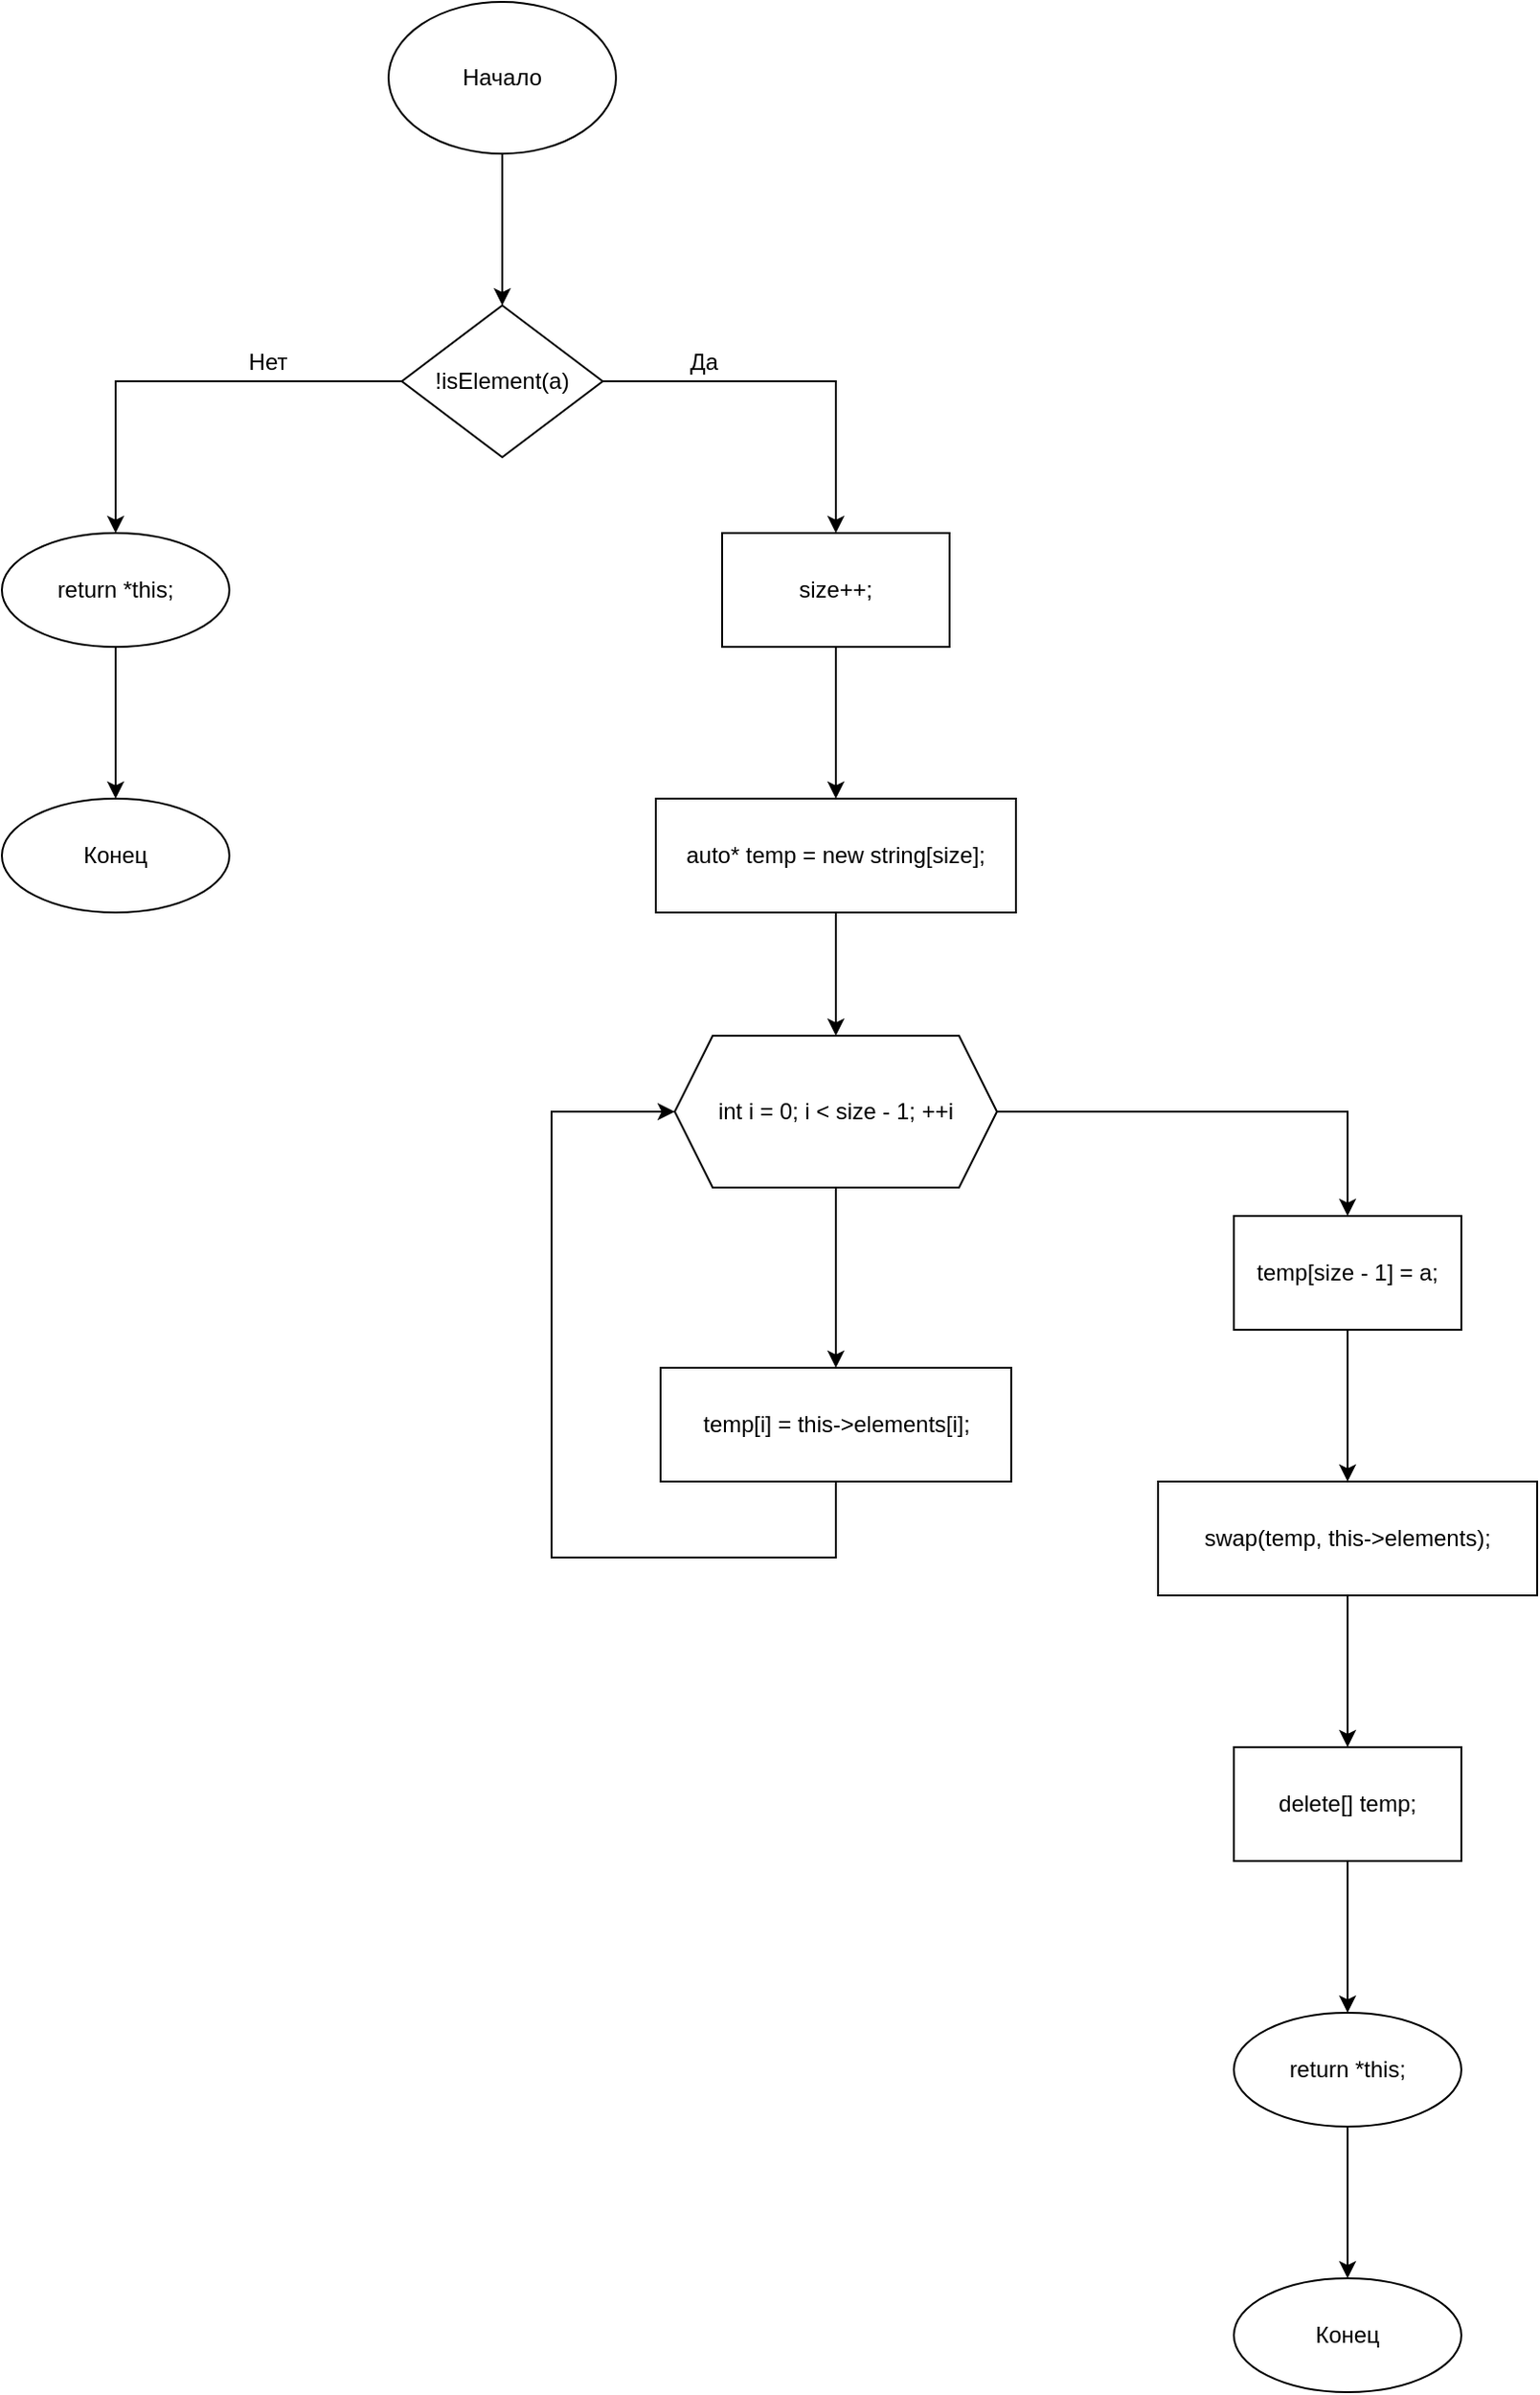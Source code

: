 <mxfile version="16.5.1" type="device"><diagram id="xduprrnxudjXqSpQoClT" name="Страница 1"><mxGraphModel dx="1038" dy="649" grid="1" gridSize="10" guides="1" tooltips="1" connect="1" arrows="1" fold="1" page="1" pageScale="1" pageWidth="827" pageHeight="1169" math="0" shadow="0"><root><mxCell id="0"/><mxCell id="1" parent="0"/><mxCell id="6JFDVIeBdxdqvi3AqvTF-4" value="" style="edgeStyle=orthogonalEdgeStyle;rounded=0;orthogonalLoop=1;jettySize=auto;html=1;" edge="1" parent="1" source="6JFDVIeBdxdqvi3AqvTF-2" target="6JFDVIeBdxdqvi3AqvTF-3"><mxGeometry relative="1" as="geometry"/></mxCell><mxCell id="6JFDVIeBdxdqvi3AqvTF-2" value="Начало" style="ellipse;whiteSpace=wrap;html=1;" vertex="1" parent="1"><mxGeometry x="354" y="40" width="120" height="80" as="geometry"/></mxCell><mxCell id="6JFDVIeBdxdqvi3AqvTF-6" value="" style="edgeStyle=orthogonalEdgeStyle;rounded=0;orthogonalLoop=1;jettySize=auto;html=1;" edge="1" parent="1" source="6JFDVIeBdxdqvi3AqvTF-3" target="6JFDVIeBdxdqvi3AqvTF-5"><mxGeometry relative="1" as="geometry"/></mxCell><mxCell id="6JFDVIeBdxdqvi3AqvTF-10" value="" style="edgeStyle=orthogonalEdgeStyle;rounded=0;orthogonalLoop=1;jettySize=auto;html=1;" edge="1" parent="1" source="6JFDVIeBdxdqvi3AqvTF-3" target="6JFDVIeBdxdqvi3AqvTF-9"><mxGeometry relative="1" as="geometry"/></mxCell><mxCell id="6JFDVIeBdxdqvi3AqvTF-3" value="!isElement(a)" style="rhombus;whiteSpace=wrap;html=1;" vertex="1" parent="1"><mxGeometry x="361" y="200" width="106" height="80" as="geometry"/></mxCell><mxCell id="6JFDVIeBdxdqvi3AqvTF-8" value="" style="edgeStyle=orthogonalEdgeStyle;rounded=0;orthogonalLoop=1;jettySize=auto;html=1;" edge="1" parent="1" source="6JFDVIeBdxdqvi3AqvTF-5" target="6JFDVIeBdxdqvi3AqvTF-7"><mxGeometry relative="1" as="geometry"/></mxCell><mxCell id="6JFDVIeBdxdqvi3AqvTF-5" value="return *this;" style="ellipse;whiteSpace=wrap;html=1;" vertex="1" parent="1"><mxGeometry x="150" y="320" width="120" height="60" as="geometry"/></mxCell><mxCell id="6JFDVIeBdxdqvi3AqvTF-7" value="Конец" style="ellipse;whiteSpace=wrap;html=1;" vertex="1" parent="1"><mxGeometry x="150" y="460" width="120" height="60" as="geometry"/></mxCell><mxCell id="6JFDVIeBdxdqvi3AqvTF-12" value="" style="edgeStyle=orthogonalEdgeStyle;rounded=0;orthogonalLoop=1;jettySize=auto;html=1;" edge="1" parent="1" source="6JFDVIeBdxdqvi3AqvTF-9" target="6JFDVIeBdxdqvi3AqvTF-11"><mxGeometry relative="1" as="geometry"/></mxCell><mxCell id="6JFDVIeBdxdqvi3AqvTF-9" value="size++;" style="whiteSpace=wrap;html=1;" vertex="1" parent="1"><mxGeometry x="530" y="320" width="120" height="60" as="geometry"/></mxCell><mxCell id="6JFDVIeBdxdqvi3AqvTF-14" value="" style="edgeStyle=orthogonalEdgeStyle;rounded=0;orthogonalLoop=1;jettySize=auto;html=1;" edge="1" parent="1" source="6JFDVIeBdxdqvi3AqvTF-11" target="6JFDVIeBdxdqvi3AqvTF-13"><mxGeometry relative="1" as="geometry"/></mxCell><mxCell id="6JFDVIeBdxdqvi3AqvTF-11" value="auto* temp = new string[size];" style="whiteSpace=wrap;html=1;" vertex="1" parent="1"><mxGeometry x="495" y="460" width="190" height="60" as="geometry"/></mxCell><mxCell id="6JFDVIeBdxdqvi3AqvTF-16" value="" style="edgeStyle=orthogonalEdgeStyle;rounded=0;orthogonalLoop=1;jettySize=auto;html=1;" edge="1" parent="1" source="6JFDVIeBdxdqvi3AqvTF-13" target="6JFDVIeBdxdqvi3AqvTF-15"><mxGeometry relative="1" as="geometry"/></mxCell><mxCell id="6JFDVIeBdxdqvi3AqvTF-19" value="" style="edgeStyle=orthogonalEdgeStyle;rounded=0;orthogonalLoop=1;jettySize=auto;html=1;" edge="1" parent="1" source="6JFDVIeBdxdqvi3AqvTF-13" target="6JFDVIeBdxdqvi3AqvTF-18"><mxGeometry relative="1" as="geometry"/></mxCell><mxCell id="6JFDVIeBdxdqvi3AqvTF-13" value="int i = 0; i &lt; size - 1; ++i" style="shape=hexagon;perimeter=hexagonPerimeter2;whiteSpace=wrap;html=1;fixedSize=1;" vertex="1" parent="1"><mxGeometry x="505" y="585" width="170" height="80" as="geometry"/></mxCell><mxCell id="6JFDVIeBdxdqvi3AqvTF-17" style="edgeStyle=orthogonalEdgeStyle;rounded=0;orthogonalLoop=1;jettySize=auto;html=1;entryX=0;entryY=0.5;entryDx=0;entryDy=0;" edge="1" parent="1" source="6JFDVIeBdxdqvi3AqvTF-15" target="6JFDVIeBdxdqvi3AqvTF-13"><mxGeometry relative="1" as="geometry"><Array as="points"><mxPoint x="590" y="860"/><mxPoint x="440" y="860"/><mxPoint x="440" y="625"/></Array></mxGeometry></mxCell><mxCell id="6JFDVIeBdxdqvi3AqvTF-15" value="temp[i] = this-&gt;elements[i];" style="whiteSpace=wrap;html=1;" vertex="1" parent="1"><mxGeometry x="497.5" y="760" width="185" height="60" as="geometry"/></mxCell><mxCell id="6JFDVIeBdxdqvi3AqvTF-21" value="" style="edgeStyle=orthogonalEdgeStyle;rounded=0;orthogonalLoop=1;jettySize=auto;html=1;" edge="1" parent="1" source="6JFDVIeBdxdqvi3AqvTF-18" target="6JFDVIeBdxdqvi3AqvTF-20"><mxGeometry relative="1" as="geometry"/></mxCell><mxCell id="6JFDVIeBdxdqvi3AqvTF-18" value="temp[size - 1] = a;" style="whiteSpace=wrap;html=1;" vertex="1" parent="1"><mxGeometry x="800" y="680" width="120" height="60" as="geometry"/></mxCell><mxCell id="6JFDVIeBdxdqvi3AqvTF-23" value="" style="edgeStyle=orthogonalEdgeStyle;rounded=0;orthogonalLoop=1;jettySize=auto;html=1;" edge="1" parent="1" source="6JFDVIeBdxdqvi3AqvTF-20" target="6JFDVIeBdxdqvi3AqvTF-22"><mxGeometry relative="1" as="geometry"/></mxCell><mxCell id="6JFDVIeBdxdqvi3AqvTF-20" value="swap(temp, this-&gt;elements);" style="whiteSpace=wrap;html=1;" vertex="1" parent="1"><mxGeometry x="760" y="820" width="200" height="60" as="geometry"/></mxCell><mxCell id="6JFDVIeBdxdqvi3AqvTF-25" value="" style="edgeStyle=orthogonalEdgeStyle;rounded=0;orthogonalLoop=1;jettySize=auto;html=1;" edge="1" parent="1" source="6JFDVIeBdxdqvi3AqvTF-22" target="6JFDVIeBdxdqvi3AqvTF-24"><mxGeometry relative="1" as="geometry"/></mxCell><mxCell id="6JFDVIeBdxdqvi3AqvTF-22" value="delete[] temp;" style="whiteSpace=wrap;html=1;" vertex="1" parent="1"><mxGeometry x="800" y="960" width="120" height="60" as="geometry"/></mxCell><mxCell id="6JFDVIeBdxdqvi3AqvTF-27" value="" style="edgeStyle=orthogonalEdgeStyle;rounded=0;orthogonalLoop=1;jettySize=auto;html=1;" edge="1" parent="1" source="6JFDVIeBdxdqvi3AqvTF-24" target="6JFDVIeBdxdqvi3AqvTF-26"><mxGeometry relative="1" as="geometry"/></mxCell><mxCell id="6JFDVIeBdxdqvi3AqvTF-24" value="return *this;" style="ellipse;whiteSpace=wrap;html=1;" vertex="1" parent="1"><mxGeometry x="800" y="1100" width="120" height="60" as="geometry"/></mxCell><mxCell id="6JFDVIeBdxdqvi3AqvTF-26" value="Конец" style="ellipse;whiteSpace=wrap;html=1;" vertex="1" parent="1"><mxGeometry x="800" y="1240" width="120" height="60" as="geometry"/></mxCell><mxCell id="6JFDVIeBdxdqvi3AqvTF-28" value="Да" style="text;html=1;align=center;verticalAlign=middle;resizable=0;points=[];autosize=1;strokeColor=none;fillColor=none;" vertex="1" parent="1"><mxGeometry x="505" y="220" width="30" height="20" as="geometry"/></mxCell><mxCell id="6JFDVIeBdxdqvi3AqvTF-29" value="Нет" style="text;html=1;align=center;verticalAlign=middle;resizable=0;points=[];autosize=1;strokeColor=none;fillColor=none;" vertex="1" parent="1"><mxGeometry x="270" y="220" width="40" height="20" as="geometry"/></mxCell></root></mxGraphModel></diagram></mxfile>